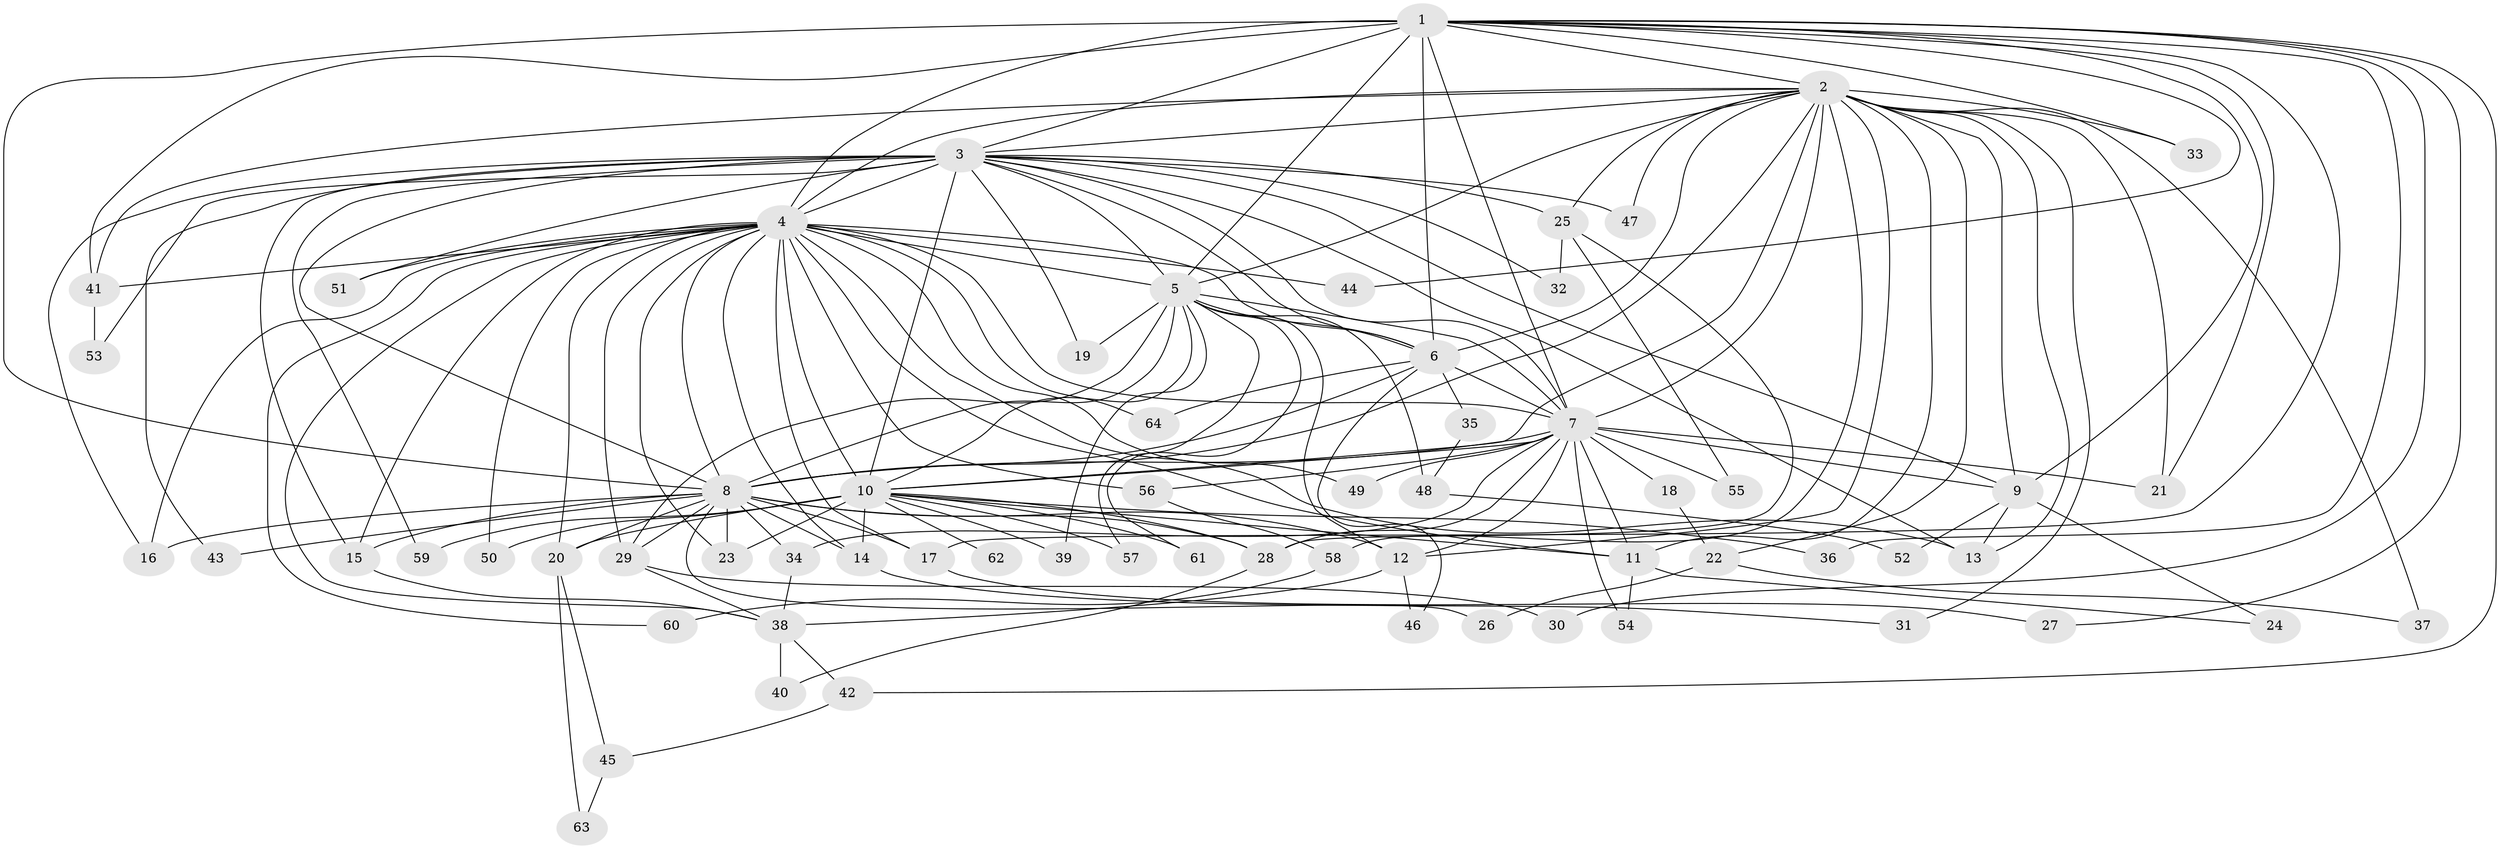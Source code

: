 // original degree distribution, {23: 0.007874015748031496, 24: 0.007874015748031496, 28: 0.007874015748031496, 20: 0.007874015748031496, 35: 0.007874015748031496, 21: 0.007874015748031496, 15: 0.007874015748031496, 27: 0.007874015748031496, 10: 0.015748031496062992, 26: 0.007874015748031496, 2: 0.5118110236220472, 6: 0.023622047244094488, 3: 0.23622047244094488, 4: 0.08661417322834646, 5: 0.047244094488188976, 7: 0.007874015748031496}
// Generated by graph-tools (version 1.1) at 2025/35/03/09/25 02:35:04]
// undirected, 64 vertices, 162 edges
graph export_dot {
graph [start="1"]
  node [color=gray90,style=filled];
  1;
  2;
  3;
  4;
  5;
  6;
  7;
  8;
  9;
  10;
  11;
  12;
  13;
  14;
  15;
  16;
  17;
  18;
  19;
  20;
  21;
  22;
  23;
  24;
  25;
  26;
  27;
  28;
  29;
  30;
  31;
  32;
  33;
  34;
  35;
  36;
  37;
  38;
  39;
  40;
  41;
  42;
  43;
  44;
  45;
  46;
  47;
  48;
  49;
  50;
  51;
  52;
  53;
  54;
  55;
  56;
  57;
  58;
  59;
  60;
  61;
  62;
  63;
  64;
  1 -- 2 [weight=1.0];
  1 -- 3 [weight=2.0];
  1 -- 4 [weight=4.0];
  1 -- 5 [weight=1.0];
  1 -- 6 [weight=2.0];
  1 -- 7 [weight=2.0];
  1 -- 8 [weight=2.0];
  1 -- 9 [weight=1.0];
  1 -- 17 [weight=1.0];
  1 -- 21 [weight=1.0];
  1 -- 27 [weight=1.0];
  1 -- 30 [weight=1.0];
  1 -- 33 [weight=1.0];
  1 -- 36 [weight=1.0];
  1 -- 41 [weight=1.0];
  1 -- 42 [weight=1.0];
  1 -- 44 [weight=1.0];
  2 -- 3 [weight=2.0];
  2 -- 4 [weight=1.0];
  2 -- 5 [weight=1.0];
  2 -- 6 [weight=1.0];
  2 -- 7 [weight=3.0];
  2 -- 8 [weight=1.0];
  2 -- 9 [weight=1.0];
  2 -- 10 [weight=1.0];
  2 -- 11 [weight=1.0];
  2 -- 12 [weight=1.0];
  2 -- 13 [weight=1.0];
  2 -- 21 [weight=1.0];
  2 -- 22 [weight=1.0];
  2 -- 25 [weight=1.0];
  2 -- 31 [weight=1.0];
  2 -- 33 [weight=1.0];
  2 -- 37 [weight=1.0];
  2 -- 41 [weight=1.0];
  2 -- 47 [weight=1.0];
  2 -- 58 [weight=1.0];
  3 -- 4 [weight=4.0];
  3 -- 5 [weight=2.0];
  3 -- 6 [weight=2.0];
  3 -- 7 [weight=4.0];
  3 -- 8 [weight=2.0];
  3 -- 9 [weight=1.0];
  3 -- 10 [weight=13.0];
  3 -- 13 [weight=1.0];
  3 -- 15 [weight=1.0];
  3 -- 16 [weight=1.0];
  3 -- 19 [weight=1.0];
  3 -- 25 [weight=1.0];
  3 -- 32 [weight=1.0];
  3 -- 43 [weight=1.0];
  3 -- 47 [weight=1.0];
  3 -- 51 [weight=1.0];
  3 -- 53 [weight=1.0];
  3 -- 59 [weight=1.0];
  4 -- 5 [weight=3.0];
  4 -- 6 [weight=1.0];
  4 -- 7 [weight=3.0];
  4 -- 8 [weight=3.0];
  4 -- 10 [weight=2.0];
  4 -- 11 [weight=1.0];
  4 -- 13 [weight=1.0];
  4 -- 14 [weight=1.0];
  4 -- 15 [weight=1.0];
  4 -- 16 [weight=1.0];
  4 -- 17 [weight=3.0];
  4 -- 20 [weight=1.0];
  4 -- 23 [weight=1.0];
  4 -- 29 [weight=2.0];
  4 -- 38 [weight=1.0];
  4 -- 41 [weight=1.0];
  4 -- 44 [weight=1.0];
  4 -- 49 [weight=1.0];
  4 -- 50 [weight=1.0];
  4 -- 51 [weight=1.0];
  4 -- 56 [weight=1.0];
  4 -- 60 [weight=1.0];
  4 -- 64 [weight=1.0];
  5 -- 6 [weight=1.0];
  5 -- 7 [weight=3.0];
  5 -- 8 [weight=1.0];
  5 -- 10 [weight=3.0];
  5 -- 12 [weight=1.0];
  5 -- 19 [weight=1.0];
  5 -- 29 [weight=1.0];
  5 -- 39 [weight=1.0];
  5 -- 48 [weight=1.0];
  5 -- 57 [weight=1.0];
  5 -- 61 [weight=1.0];
  6 -- 7 [weight=3.0];
  6 -- 8 [weight=1.0];
  6 -- 35 [weight=1.0];
  6 -- 46 [weight=1.0];
  6 -- 64 [weight=1.0];
  7 -- 8 [weight=2.0];
  7 -- 9 [weight=1.0];
  7 -- 10 [weight=1.0];
  7 -- 11 [weight=1.0];
  7 -- 12 [weight=1.0];
  7 -- 18 [weight=1.0];
  7 -- 21 [weight=1.0];
  7 -- 28 [weight=1.0];
  7 -- 34 [weight=1.0];
  7 -- 49 [weight=1.0];
  7 -- 54 [weight=1.0];
  7 -- 55 [weight=1.0];
  7 -- 56 [weight=1.0];
  8 -- 12 [weight=1.0];
  8 -- 14 [weight=2.0];
  8 -- 15 [weight=1.0];
  8 -- 16 [weight=1.0];
  8 -- 17 [weight=1.0];
  8 -- 20 [weight=1.0];
  8 -- 23 [weight=2.0];
  8 -- 26 [weight=1.0];
  8 -- 28 [weight=1.0];
  8 -- 29 [weight=1.0];
  8 -- 34 [weight=1.0];
  8 -- 43 [weight=1.0];
  9 -- 13 [weight=1.0];
  9 -- 24 [weight=1.0];
  9 -- 52 [weight=1.0];
  10 -- 11 [weight=3.0];
  10 -- 14 [weight=1.0];
  10 -- 20 [weight=1.0];
  10 -- 23 [weight=1.0];
  10 -- 28 [weight=1.0];
  10 -- 36 [weight=1.0];
  10 -- 39 [weight=1.0];
  10 -- 50 [weight=1.0];
  10 -- 57 [weight=1.0];
  10 -- 59 [weight=1.0];
  10 -- 61 [weight=1.0];
  10 -- 62 [weight=2.0];
  11 -- 24 [weight=1.0];
  11 -- 54 [weight=1.0];
  12 -- 38 [weight=1.0];
  12 -- 46 [weight=1.0];
  14 -- 31 [weight=1.0];
  15 -- 38 [weight=1.0];
  17 -- 27 [weight=1.0];
  18 -- 22 [weight=1.0];
  20 -- 45 [weight=1.0];
  20 -- 63 [weight=1.0];
  22 -- 26 [weight=1.0];
  22 -- 37 [weight=1.0];
  25 -- 28 [weight=1.0];
  25 -- 32 [weight=1.0];
  25 -- 55 [weight=1.0];
  28 -- 40 [weight=1.0];
  29 -- 30 [weight=1.0];
  29 -- 38 [weight=1.0];
  34 -- 38 [weight=1.0];
  35 -- 48 [weight=1.0];
  38 -- 40 [weight=1.0];
  38 -- 42 [weight=1.0];
  41 -- 53 [weight=1.0];
  42 -- 45 [weight=1.0];
  45 -- 63 [weight=1.0];
  48 -- 52 [weight=1.0];
  56 -- 58 [weight=1.0];
  58 -- 60 [weight=1.0];
}
